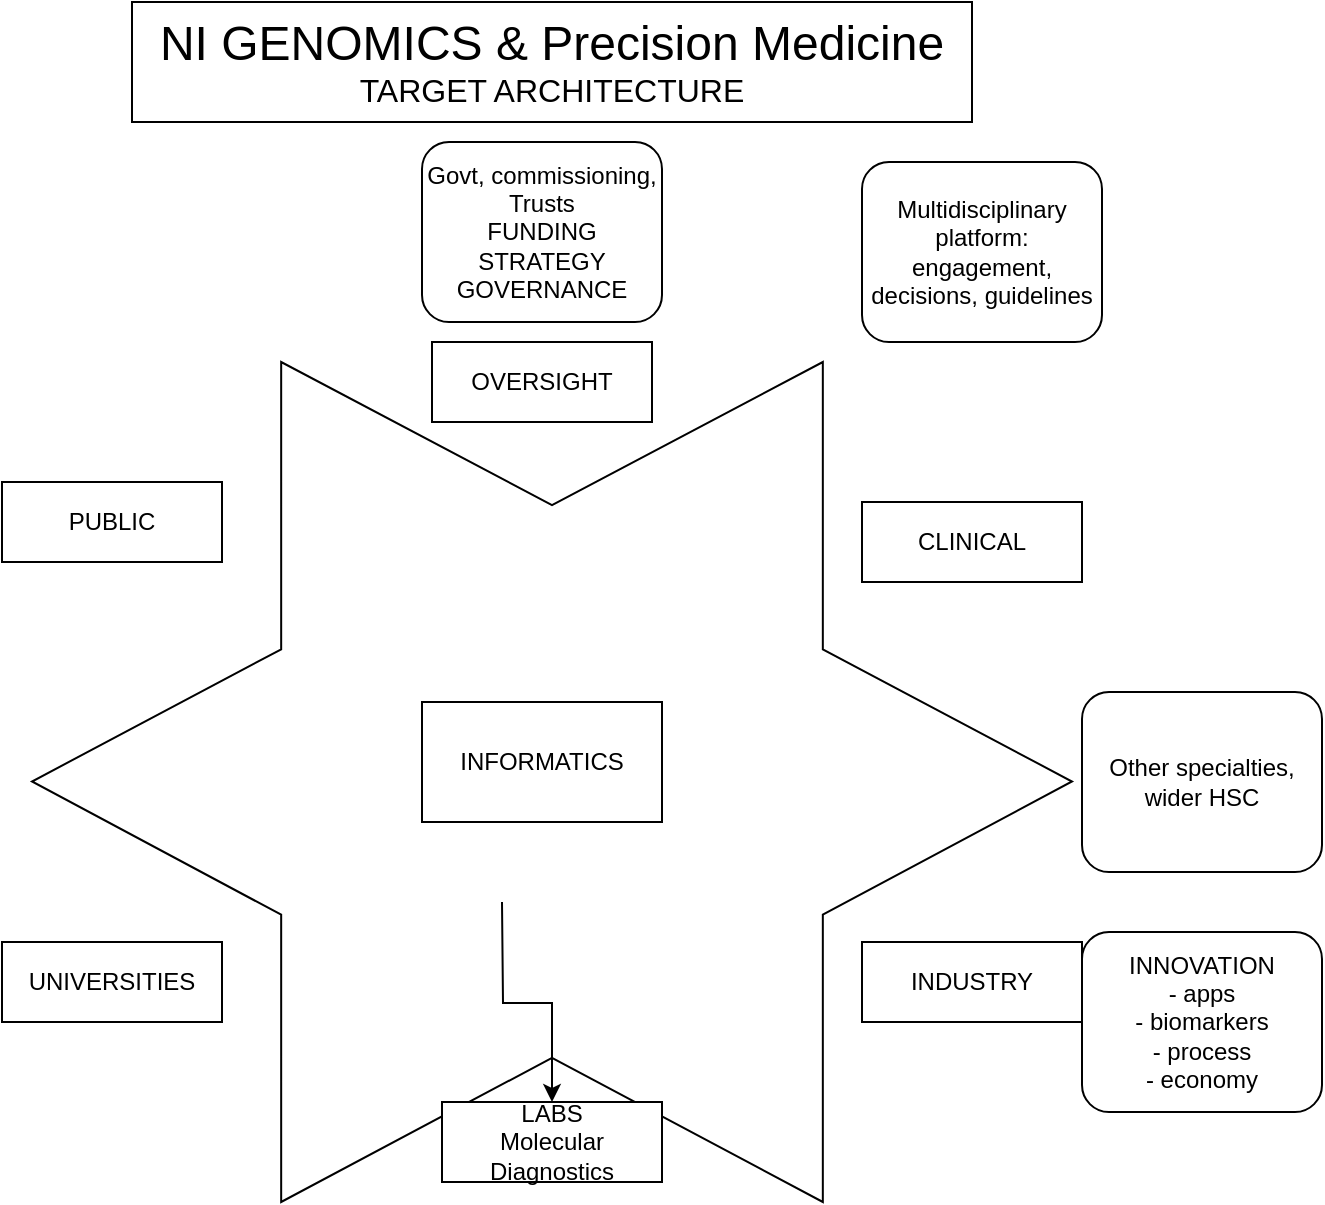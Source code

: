 <mxfile version="24.6.4" type="github">
  <diagram name="Page-1" id="MsfbwUnx4sFHyL-43DM3">
    <mxGraphModel dx="1666" dy="877" grid="1" gridSize="10" guides="1" tooltips="1" connect="1" arrows="1" fold="1" page="1" pageScale="1" pageWidth="827" pageHeight="1169" math="0" shadow="0">
      <root>
        <mxCell id="0" />
        <mxCell id="1" parent="0" />
        <mxCell id="ik0Tv3I-h3gMMfTNgsgG-1" value="&lt;font style=&quot;font-size: 24px;&quot;&gt;NI GENOMICS &amp;amp; Precision Medicine&lt;/font&gt;&lt;div&gt;&lt;font size=&quot;3&quot;&gt;TARGET ARCHITECTURE&lt;/font&gt;&lt;/div&gt;" style="rounded=0;whiteSpace=wrap;html=1;" vertex="1" parent="1">
          <mxGeometry x="225" y="30" width="420" height="60" as="geometry" />
        </mxCell>
        <mxCell id="ik0Tv3I-h3gMMfTNgsgG-2" value="" style="verticalLabelPosition=bottom;verticalAlign=top;html=1;shape=mxgraph.basic.6_point_star" vertex="1" parent="1">
          <mxGeometry x="175" y="210" width="520" height="420" as="geometry" />
        </mxCell>
        <mxCell id="ik0Tv3I-h3gMMfTNgsgG-3" value="CLINICAL" style="rounded=0;whiteSpace=wrap;html=1;" vertex="1" parent="1">
          <mxGeometry x="590" y="280" width="110" height="40" as="geometry" />
        </mxCell>
        <mxCell id="ik0Tv3I-h3gMMfTNgsgG-4" value="OVERSIGHT" style="rounded=0;whiteSpace=wrap;html=1;" vertex="1" parent="1">
          <mxGeometry x="375" y="200" width="110" height="40" as="geometry" />
        </mxCell>
        <mxCell id="ik0Tv3I-h3gMMfTNgsgG-5" value="INDUSTRY" style="rounded=0;whiteSpace=wrap;html=1;" vertex="1" parent="1">
          <mxGeometry x="590" y="500" width="110" height="40" as="geometry" />
        </mxCell>
        <mxCell id="ik0Tv3I-h3gMMfTNgsgG-6" value="LABS&lt;br&gt;Molecular Diagnostics" style="rounded=0;whiteSpace=wrap;html=1;" vertex="1" parent="1">
          <mxGeometry x="380" y="580" width="110" height="40" as="geometry" />
        </mxCell>
        <mxCell id="ik0Tv3I-h3gMMfTNgsgG-7" value="UNIVERSITIES" style="rounded=0;whiteSpace=wrap;html=1;" vertex="1" parent="1">
          <mxGeometry x="160" y="500" width="110" height="40" as="geometry" />
        </mxCell>
        <mxCell id="ik0Tv3I-h3gMMfTNgsgG-8" value="PUBLIC" style="rounded=0;whiteSpace=wrap;html=1;" vertex="1" parent="1">
          <mxGeometry x="160" y="270" width="110" height="40" as="geometry" />
        </mxCell>
        <mxCell id="ik0Tv3I-h3gMMfTNgsgG-9" value="INFORMATICS" style="rounded=0;whiteSpace=wrap;html=1;" vertex="1" parent="1">
          <mxGeometry x="370" y="380" width="120" height="60" as="geometry" />
        </mxCell>
        <mxCell id="ik0Tv3I-h3gMMfTNgsgG-11" value="" style="edgeStyle=orthogonalEdgeStyle;rounded=0;orthogonalLoop=1;jettySize=auto;html=1;" edge="1" parent="1" target="ik0Tv3I-h3gMMfTNgsgG-6">
          <mxGeometry relative="1" as="geometry">
            <mxPoint x="410" y="480" as="sourcePoint" />
          </mxGeometry>
        </mxCell>
        <mxCell id="ik0Tv3I-h3gMMfTNgsgG-12" value="Govt, commissioning, Trusts&lt;div&gt;FUNDING&lt;br&gt;STRATEGY&lt;br&gt;GOVERNANCE&lt;/div&gt;" style="rounded=1;whiteSpace=wrap;html=1;" vertex="1" parent="1">
          <mxGeometry x="370" y="100" width="120" height="90" as="geometry" />
        </mxCell>
        <mxCell id="ik0Tv3I-h3gMMfTNgsgG-13" value="&lt;div&gt;Multidisciplinary platform: engagement, decisions, guidelines&lt;/div&gt;" style="rounded=1;whiteSpace=wrap;html=1;" vertex="1" parent="1">
          <mxGeometry x="590" y="110" width="120" height="90" as="geometry" />
        </mxCell>
        <mxCell id="ik0Tv3I-h3gMMfTNgsgG-14" value="&lt;div&gt;Other specialties, wider HSC&lt;/div&gt;" style="rounded=1;whiteSpace=wrap;html=1;" vertex="1" parent="1">
          <mxGeometry x="700" y="375" width="120" height="90" as="geometry" />
        </mxCell>
        <mxCell id="ik0Tv3I-h3gMMfTNgsgG-15" value="INNOVATION&lt;div&gt;- apps&lt;/div&gt;&lt;div&gt;- biomarkers&lt;/div&gt;&lt;div&gt;- process&lt;/div&gt;&lt;div&gt;- economy&lt;/div&gt;" style="rounded=1;whiteSpace=wrap;html=1;" vertex="1" parent="1">
          <mxGeometry x="700" y="495" width="120" height="90" as="geometry" />
        </mxCell>
      </root>
    </mxGraphModel>
  </diagram>
</mxfile>
